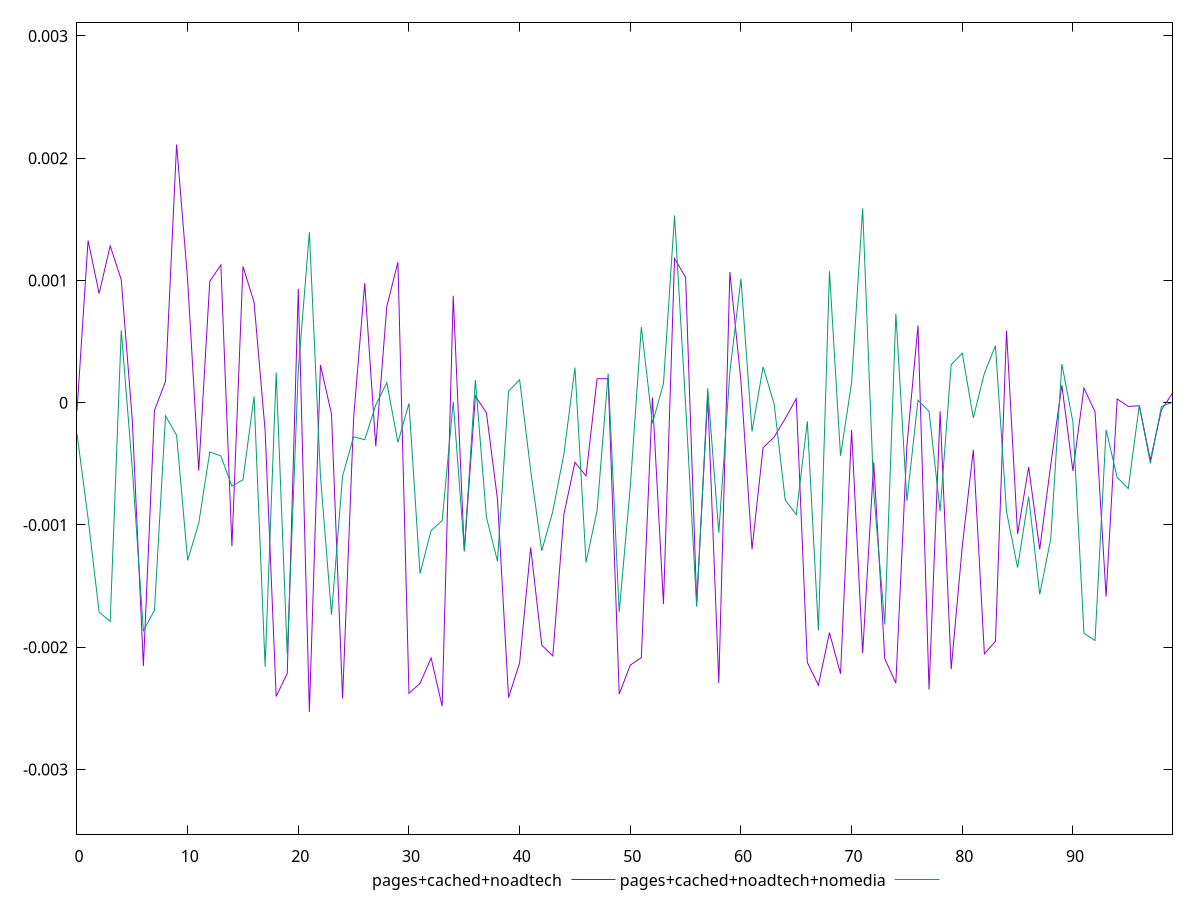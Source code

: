 reset

$pagesCachedNoadtech <<EOF
0 -0.0000668510561119055
1 0.0013266819498936177
2 0.0008934023530593249
3 0.0012824193050238574
4 0.0010061798230921036
5 -0.00014773401810950771
6 -0.0021533726576061746
7 -0.00006245144594546892
8 0.00017426862002951297
9 0.0021117532025835676
10 0.0010020717936253531
11 -0.0005553929329838878
12 0.0009929841958716047
13 0.0011262813308244302
14 -0.0011742364186999239
15 0.0011145948750771544
16 0.0008219085314472768
17 -0.00022793474325903535
18 -0.0024034798034560977
19 -0.0022133164248631806
20 0.0009315309972195651
21 -0.0025293966109044917
22 0.0003078994134529528
23 -0.00009412186292341168
24 -0.002419751808987631
25 -0.00012416980817938627
26 0.0009770031685251244
27 -0.00035654996544900314
28 0.0007882585994709868
29 0.0011492569819684605
30 -0.0023773024906107677
31 -0.002296468137450848
32 -0.002088299881797091
33 -0.0024835000675980413
34 0.0008749915735826591
35 -0.001216579249830038
36 0.0000543802996767373
37 -0.0000821335720496974
38 -0.0007916684760672463
39 -0.0024124253502431233
40 -0.002127913192480578
41 -0.0011838413745372046
42 -0.0019840839537714466
43 -0.002071357787310714
44 -0.0009133125520210355
45 -0.00048754352168093733
46 -0.0005992019266979215
47 0.00019589110778540643
48 0.00019627761796302268
49 -0.0023833276442325707
50 -0.0021467538041358906
51 -0.0020851728288816523
52 0.00004261416421112111
53 -0.0016475833645616983
54 0.0011791126339066218
55 0.0010262570316973778
56 -0.0016332336750355958
57 0.00005075862845572987
58 -0.002293075562412834
59 0.0010685184341409936
60 0.0001766392995283639
61 -0.0011997279932361505
62 -0.00036871930496435443
63 -0.0002813434012343879
64 -0.000129796141821667
65 0.00003240336820533318
66 -0.002124984273365564
67 -0.0023110438848352216
68 -0.0018816017782765082
69 -0.0022165154183608855
70 -0.00022388267224565105
71 -0.0020492862455148346
72 -0.0004878421365032817
73 -0.0020953849354671647
74 -0.0022936797743195584
75 -0.00035028168038656466
76 0.0006320794424583998
77 -0.002346913442850544
78 -0.00007031597913748633
79 -0.002180456811413593
80 -0.0011778877970001923
81 -0.00038635064507253904
82 -0.002054680104527426
83 -0.0019517905294856237
84 0.0005895981116553872
85 -0.001075391724561713
86 -0.0005260699158214852
87 -0.0011994814136663185
88 -0.00050630414156696
89 0.00014291404894428288
90 -0.0005587992808026781
91 0.00011868164302168
92 -0.00007470536973946812
93 -0.0015860711625719265
94 0.000030487244134705383
95 -0.000030746816257568034
96 -0.00002545021078749765
97 -0.000468751442333612
98 -0.00005908765975396191
99 0.00007865838274741244
EOF

$pagesCachedNoadtechNomedia <<EOF
0 -0.00025544350408694563
1 -0.000945018636588904
2 -0.0017131898642731062
3 -0.0017895296405605768
4 0.0005928284633523323
5 -0.0005445769641885395
6 -0.0018655911587643736
7 -0.0016980287717471398
8 -0.00010795050324434365
9 -0.0002669780620180445
10 -0.001290716521831136
11 -0.000986451521743159
12 -0.00040291230943308165
13 -0.0004355540818916759
14 -0.0006827997370234984
15 -0.000630455304528249
16 0.0000521367290978153
17 -0.002159735026158665
18 0.00024688851756599994
19 -0.0020605768245078697
20 0.0002701448978914667
21 0.0013941770407286094
22 -0.0005994032075787303
23 -0.0017349208476887478
24 -0.0005994075742272001
25 -0.000278237945383635
26 -0.0003038424878436613
27 -0.00001912411728945962
28 0.00016411530081897606
29 -0.0003253167990729694
30 -0.000005476972058809926
31 -0.0013978072323015595
32 -0.0010456877039371703
33 -0.0009656220332216053
34 0.000007201153001702709
35 -0.0012054398490911602
36 0.00018505142865698904
37 -0.0009379581991211305
38 -0.0012978367313042304
39 0.00009406975157871949
40 0.00018720325614065558
41 -0.0005548357259601456
42 -0.0012109906327239489
43 -0.0008880988237064596
44 -0.0004199346217845804
45 0.00028695989971156967
46 -0.0013070197297530026
47 -0.0008816086645662801
48 0.00023856020555794167
49 -0.001712563559409397
50 -0.0006869502490663149
51 0.0006194441026765765
52 -0.00016863133375482063
53 0.00015572252723448088
54 0.0015306236169530065
55 -0.000016073725085601587
56 -0.0016702014082458417
57 0.00011820373179395327
58 -0.0010633643293737282
59 0.0002507145136309813
60 0.001014672538214048
61 -0.0002347508650746002
62 0.0002926439807934972
63 -0.000010056130520244565
64 -0.0007958227202367496
65 -0.0009154612913870339
66 -0.00015225764870707427
67 -0.001863674431813489
68 0.001075773602002139
69 -0.0004345192291507538
70 0.0001632306129892902
71 0.0015899335474080687
72 -0.0007336888586122322
73 -0.0018143001931255538
74 0.0007290002261645292
75 -0.0008036476884067612
76 0.00002049898170968234
77 -0.00007141685158724154
78 -0.0008879144297250202
79 0.0003102541811454473
80 0.0004055554210277756
81 -0.00012377139454245177
82 0.00024020338388930362
83 0.00046610682018409234
84 -0.0008913724011677379
85 -0.001348760846955535
86 -0.000768585035146202
87 -0.0015682429360307324
88 -0.0011117847637864108
89 0.0003160232804491986
90 -0.0001580281854623472
91 -0.0018865043760015298
92 -0.0019454276048920804
93 -0.00022240770922442586
94 -0.0006110482547694931
95 -0.0007027958355560277
96 -0.000019645106642368627
97 -0.0004962428634237931
98 -0.000030640301912078506
99 0.000002601929588760821
EOF

set key outside below
set xrange [0:99]
set yrange [-0.0035293966109044917:0.0031117532025835676]
set trange [-0.0035293966109044917:0.0031117532025835676]
set terminal svg size 640, 520 enhanced background rgb 'white'
set output "report_00026_2021-02-22T21:38:55.199Z/meta/pScore-difference/comparison/line/2_vs_3.svg"

plot $pagesCachedNoadtech title "pages+cached+noadtech" with line, \
     $pagesCachedNoadtechNomedia title "pages+cached+noadtech+nomedia" with line

reset
